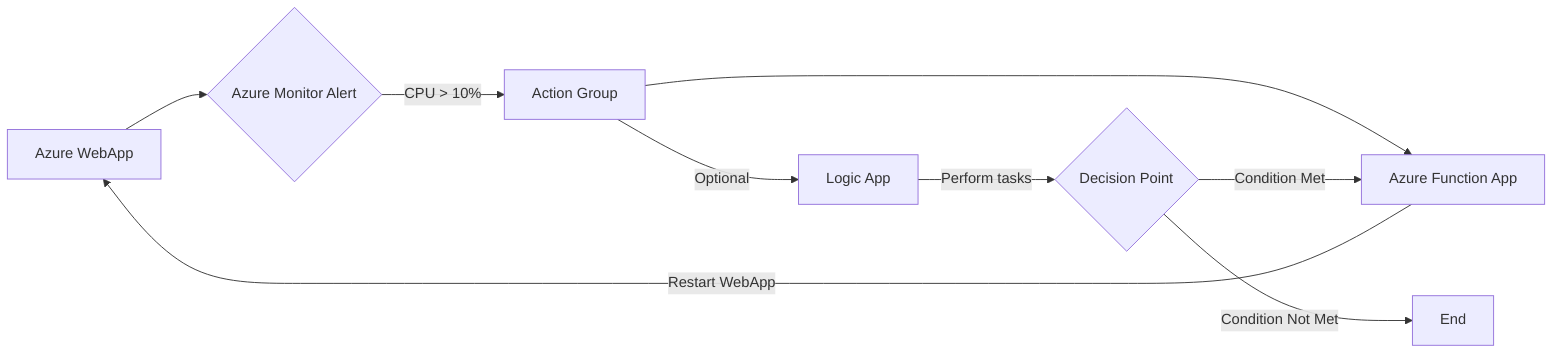 graph LR
    A[Azure WebApp] --> B{Azure Monitor Alert};
    B -- CPU > 10% --> C[Action Group];
    C --> D[Azure Function App];
    D -- Restart WebApp --> A;
    C -- Optional --> E[Logic App];
    E -- Perform tasks --> F{Decision Point};
    F -- Condition Met --> D;
    F -- Condition Not Met --> G[End];
